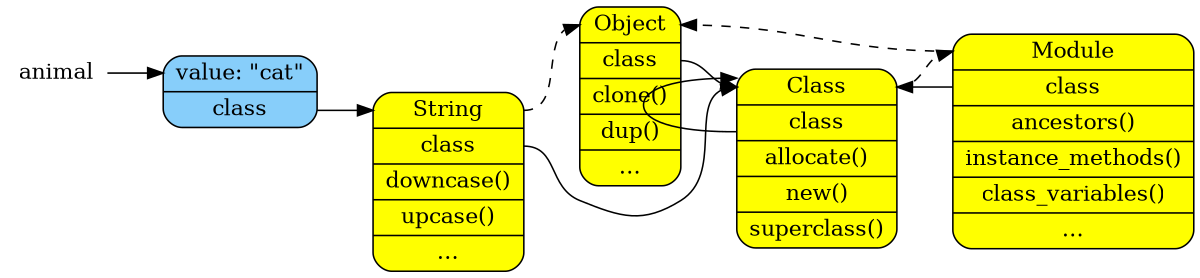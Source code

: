 digraph finite_state_machine {
	size="8,5"
	rankdir = "LR"


  /* Variables */
  node [shape=none,fillcolor=white];
  animal;

  /* Objects */
  node [shape = Mrecord, fillcolor=lightskyblue, style=filled];
  cat [label = "<value>value: \"cat\"|<class>class"];

  /* Classes */
  node [shape = Mrecord, fillcolor=yellow, style=filled];
  String [label="<__self__>String|<class>class|downcase()|upcase()|…"];
  Object [label="<__self__>Object|<class>class|clone()|dup()|…"];
  Class [label="<__self__>Class|<class>class|allocate()|new()|superclass()"];
  Module [label="<__self__>Module|<class>class|ancestors()|instance_methods()|class_variables()|…"];
  
  

  /* References */
  cat:class -> String:__self__;
  String:class -> Class:__self__;
  Object:class -> Class:__self__;
  Class:class -> Class:__self__;
  Module:class -> Class:__self__;
  animal -> cat:value;

  /* Inheritance Chains */
  edge [style=dashed]
  String:__self__ -> Object:__self__;
  Class:__self__ -> Module:__self__;
  Module:__self__ -> Object:__self__;
 
}